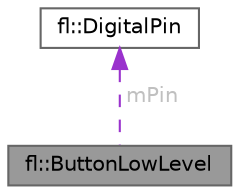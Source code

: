 digraph "fl::ButtonLowLevel"
{
 // INTERACTIVE_SVG=YES
 // LATEX_PDF_SIZE
  bgcolor="transparent";
  edge [fontname=Helvetica,fontsize=10,labelfontname=Helvetica,labelfontsize=10];
  node [fontname=Helvetica,fontsize=10,shape=box,height=0.2,width=0.4];
  Node1 [id="Node000001",label="fl::ButtonLowLevel",height=0.2,width=0.4,color="gray40", fillcolor="grey60", style="filled", fontcolor="black",tooltip=" "];
  Node2 -> Node1 [id="edge1_Node000001_Node000002",dir="back",color="darkorchid3",style="dashed",tooltip=" ",label=" mPin",fontcolor="grey" ];
  Node2 [id="Node000002",label="fl::DigitalPin",height=0.2,width=0.4,color="gray40", fillcolor="white", style="filled",URL="$d0/d32/classfl_1_1_digital_pin.html",tooltip=" "];
}
